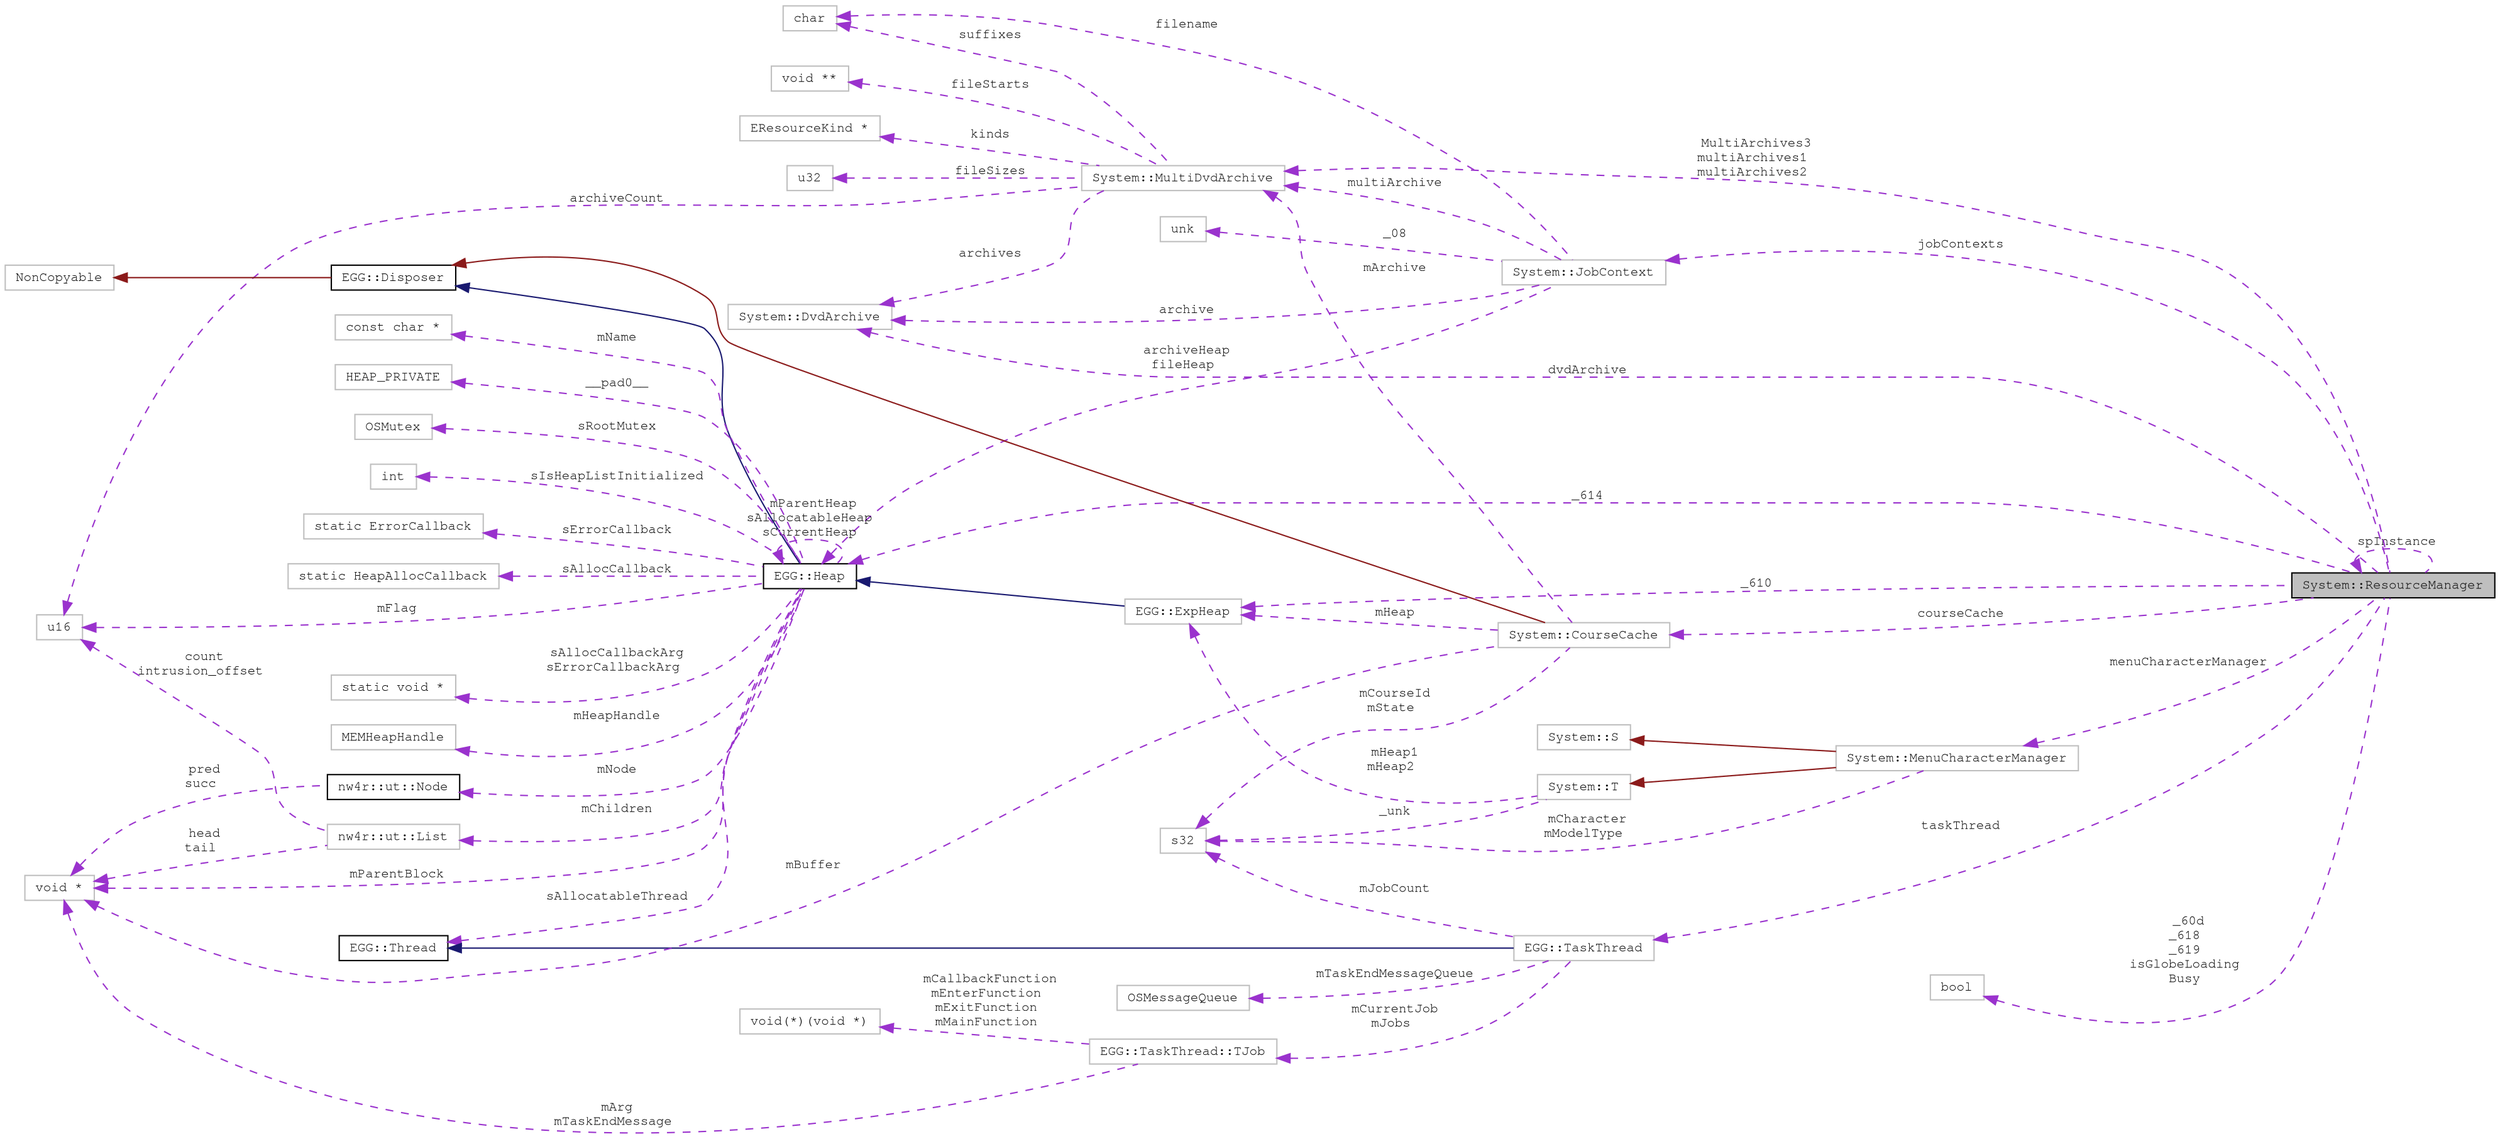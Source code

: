 digraph "System::ResourceManager"
{
 // LATEX_PDF_SIZE
  edge [fontname="FreeMono",fontsize="10",labelfontname="FreeMono",labelfontsize="10"];
  node [fontname="FreeMono",fontsize="10",shape=record];
  rankdir="LR";
  Node1 [label="System::ResourceManager",height=0.2,width=0.4,color="black", fillcolor="grey75", style="filled", fontcolor="black",tooltip=" "];
  Node1 -> Node1 [dir="back",color="darkorchid3",fontsize="10",style="dashed",label=" spInstance" ,fontname="FreeMono"];
  Node2 -> Node1 [dir="back",color="darkorchid3",fontsize="10",style="dashed",label=" MultiArchives3\nmultiArchives1\nmultiArchives2" ,fontname="FreeMono"];
  Node2 [label="System::MultiDvdArchive",height=0.2,width=0.4,color="grey75", fillcolor="white", style="filled",URL="$class_system_1_1_multi_dvd_archive.html",tooltip=" "];
  Node3 -> Node2 [dir="back",color="darkorchid3",fontsize="10",style="dashed",label=" archives" ,fontname="FreeMono"];
  Node3 [label="System::DvdArchive",height=0.2,width=0.4,color="grey75", fillcolor="white", style="filled",URL="$class_system_1_1_dvd_archive.html",tooltip=" "];
  Node4 -> Node2 [dir="back",color="darkorchid3",fontsize="10",style="dashed",label=" archiveCount" ,fontname="FreeMono"];
  Node4 [label="u16",height=0.2,width=0.4,color="grey75", fillcolor="white", style="filled",tooltip=" "];
  Node5 -> Node2 [dir="back",color="darkorchid3",fontsize="10",style="dashed",label=" fileSizes" ,fontname="FreeMono"];
  Node5 [label="u32",height=0.2,width=0.4,color="grey75", fillcolor="white", style="filled",tooltip=" "];
  Node6 -> Node2 [dir="back",color="darkorchid3",fontsize="10",style="dashed",label=" suffixes" ,fontname="FreeMono"];
  Node6 [label="char",height=0.2,width=0.4,color="grey75", fillcolor="white", style="filled",tooltip=" "];
  Node7 -> Node2 [dir="back",color="darkorchid3",fontsize="10",style="dashed",label=" fileStarts" ,fontname="FreeMono"];
  Node7 [label="void **",height=0.2,width=0.4,color="grey75", fillcolor="white", style="filled",tooltip=" "];
  Node8 -> Node2 [dir="back",color="darkorchid3",fontsize="10",style="dashed",label=" kinds" ,fontname="FreeMono"];
  Node8 [label="EResourceKind *",height=0.2,width=0.4,color="grey75", fillcolor="white", style="filled",tooltip=" "];
  Node3 -> Node1 [dir="back",color="darkorchid3",fontsize="10",style="dashed",label=" dvdArchive" ,fontname="FreeMono"];
  Node9 -> Node1 [dir="back",color="darkorchid3",fontsize="10",style="dashed",label=" jobContexts" ,fontname="FreeMono"];
  Node9 [label="System::JobContext",height=0.2,width=0.4,color="grey75", fillcolor="white", style="filled",URL="$struct_system_1_1_job_context.html",tooltip=" "];
  Node2 -> Node9 [dir="back",color="darkorchid3",fontsize="10",style="dashed",label=" multiArchive" ,fontname="FreeMono"];
  Node3 -> Node9 [dir="back",color="darkorchid3",fontsize="10",style="dashed",label=" archive" ,fontname="FreeMono"];
  Node10 -> Node9 [dir="back",color="darkorchid3",fontsize="10",style="dashed",label=" _08" ,fontname="FreeMono"];
  Node10 [label="unk",height=0.2,width=0.4,color="grey75", fillcolor="white", style="filled",tooltip=" "];
  Node6 -> Node9 [dir="back",color="darkorchid3",fontsize="10",style="dashed",label=" filename" ,fontname="FreeMono"];
  Node11 -> Node9 [dir="back",color="darkorchid3",fontsize="10",style="dashed",label=" archiveHeap\nfileHeap" ,fontname="FreeMono"];
  Node11 [label="EGG::Heap",height=0.2,width=0.4,color="black", fillcolor="white", style="filled",URL="$class_e_g_g_1_1_heap.html",tooltip="Base Heap class."];
  Node12 -> Node11 [dir="back",color="midnightblue",fontsize="10",style="solid",fontname="FreeMono"];
  Node12 [label="EGG::Disposer",height=0.2,width=0.4,color="black", fillcolor="white", style="filled",URL="$class_e_g_g_1_1_disposer.html",tooltip="Base class for garbage-collected objects."];
  Node13 -> Node12 [dir="back",color="firebrick4",fontsize="10",style="solid",fontname="FreeMono"];
  Node13 [label="NonCopyable",height=0.2,width=0.4,color="grey75", fillcolor="white", style="filled",URL="$class_non_copyable.html",tooltip=" "];
  Node14 -> Node11 [dir="back",color="darkorchid3",fontsize="10",style="dashed",label=" __pad0__" ,fontname="FreeMono"];
  Node14 [label="HEAP_PRIVATE",height=0.2,width=0.4,color="grey75", fillcolor="white", style="filled",tooltip=" "];
  Node15 -> Node11 [dir="back",color="darkorchid3",fontsize="10",style="dashed",label=" sRootMutex" ,fontname="FreeMono"];
  Node15 [label="OSMutex",height=0.2,width=0.4,color="grey75", fillcolor="white", style="filled",tooltip=" "];
  Node11 -> Node11 [dir="back",color="darkorchid3",fontsize="10",style="dashed",label=" mParentHeap\nsAllocatableHeap\nsCurrentHeap" ,fontname="FreeMono"];
  Node16 -> Node11 [dir="back",color="darkorchid3",fontsize="10",style="dashed",label=" sIsHeapListInitialized" ,fontname="FreeMono"];
  Node16 [label="int",height=0.2,width=0.4,color="grey75", fillcolor="white", style="filled",tooltip=" "];
  Node17 -> Node11 [dir="back",color="darkorchid3",fontsize="10",style="dashed",label=" sErrorCallback" ,fontname="FreeMono"];
  Node17 [label="static ErrorCallback",height=0.2,width=0.4,color="grey75", fillcolor="white", style="filled",tooltip=" "];
  Node18 -> Node11 [dir="back",color="darkorchid3",fontsize="10",style="dashed",label=" sAllocCallback" ,fontname="FreeMono"];
  Node18 [label="static HeapAllocCallback",height=0.2,width=0.4,color="grey75", fillcolor="white", style="filled",tooltip=" "];
  Node19 -> Node11 [dir="back",color="darkorchid3",fontsize="10",style="dashed",label=" sAllocCallbackArg\nsErrorCallbackArg" ,fontname="FreeMono"];
  Node19 [label="static void *",height=0.2,width=0.4,color="grey75", fillcolor="white", style="filled",tooltip=" "];
  Node20 -> Node11 [dir="back",color="darkorchid3",fontsize="10",style="dashed",label=" sAllocatableThread" ,fontname="FreeMono"];
  Node20 [label="EGG::Thread",height=0.2,width=0.4,color="black", fillcolor="white", style="filled",URL="$class_e_g_g_1_1_thread.html",tooltip="Wrapper for OSThread."];
  Node21 -> Node11 [dir="back",color="darkorchid3",fontsize="10",style="dashed",label=" mHeapHandle" ,fontname="FreeMono"];
  Node21 [label="MEMHeapHandle",height=0.2,width=0.4,color="grey75", fillcolor="white", style="filled",tooltip=" "];
  Node22 -> Node11 [dir="back",color="darkorchid3",fontsize="10",style="dashed",label=" mParentBlock" ,fontname="FreeMono"];
  Node22 [label="void *",height=0.2,width=0.4,color="grey75", fillcolor="white", style="filled",tooltip=" "];
  Node4 -> Node11 [dir="back",color="darkorchid3",fontsize="10",style="dashed",label=" mFlag" ,fontname="FreeMono"];
  Node23 -> Node11 [dir="back",color="darkorchid3",fontsize="10",style="dashed",label=" mNode" ,fontname="FreeMono"];
  Node23 [label="nw4r::ut::Node",height=0.2,width=0.4,color="black", fillcolor="white", style="filled",URL="$structnw4r_1_1ut_1_1_node.html",tooltip="Bidirectional list node."];
  Node22 -> Node23 [dir="back",color="darkorchid3",fontsize="10",style="dashed",label=" pred\nsucc" ,fontname="FreeMono"];
  Node24 -> Node11 [dir="back",color="darkorchid3",fontsize="10",style="dashed",label=" mChildren" ,fontname="FreeMono"];
  Node24 [label="nw4r::ut::List",height=0.2,width=0.4,color="grey75", fillcolor="white", style="filled",URL="$structnw4r_1_1ut_1_1_list.html",tooltip=" "];
  Node22 -> Node24 [dir="back",color="darkorchid3",fontsize="10",style="dashed",label=" head\ntail" ,fontname="FreeMono"];
  Node4 -> Node24 [dir="back",color="darkorchid3",fontsize="10",style="dashed",label=" count\nintrusion_offset" ,fontname="FreeMono"];
  Node25 -> Node11 [dir="back",color="darkorchid3",fontsize="10",style="dashed",label=" mName" ,fontname="FreeMono"];
  Node25 [label="const char *",height=0.2,width=0.4,color="grey75", fillcolor="white", style="filled",tooltip=" "];
  Node26 -> Node1 [dir="back",color="darkorchid3",fontsize="10",style="dashed",label=" taskThread" ,fontname="FreeMono"];
  Node26 [label="EGG::TaskThread",height=0.2,width=0.4,color="grey75", fillcolor="white", style="filled",URL="$class_e_g_g_1_1_task_thread.html",tooltip=" "];
  Node20 -> Node26 [dir="back",color="midnightblue",fontsize="10",style="solid",fontname="FreeMono"];
  Node27 -> Node26 [dir="back",color="darkorchid3",fontsize="10",style="dashed",label=" mCurrentJob\nmJobs" ,fontname="FreeMono"];
  Node27 [label="EGG::TaskThread::TJob",height=0.2,width=0.4,color="grey75", fillcolor="white", style="filled",URL="$struct_e_g_g_1_1_task_thread_1_1_t_job.html",tooltip=" "];
  Node28 -> Node27 [dir="back",color="darkorchid3",fontsize="10",style="dashed",label=" mCallbackFunction\nmEnterFunction\nmExitFunction\nmMainFunction" ,fontname="FreeMono"];
  Node28 [label="void(*)(void *)",height=0.2,width=0.4,color="grey75", fillcolor="white", style="filled",tooltip=" "];
  Node22 -> Node27 [dir="back",color="darkorchid3",fontsize="10",style="dashed",label=" mArg\nmTaskEndMessage" ,fontname="FreeMono"];
  Node29 -> Node26 [dir="back",color="darkorchid3",fontsize="10",style="dashed",label=" mJobCount" ,fontname="FreeMono"];
  Node29 [label="s32",height=0.2,width=0.4,color="grey75", fillcolor="white", style="filled",tooltip=" "];
  Node30 -> Node26 [dir="back",color="darkorchid3",fontsize="10",style="dashed",label=" mTaskEndMessageQueue" ,fontname="FreeMono"];
  Node30 [label="OSMessageQueue",height=0.2,width=0.4,color="grey75", fillcolor="white", style="filled",tooltip=" "];
  Node31 -> Node1 [dir="back",color="darkorchid3",fontsize="10",style="dashed",label=" courseCache" ,fontname="FreeMono"];
  Node31 [label="System::CourseCache",height=0.2,width=0.4,color="grey75", fillcolor="white", style="filled",URL="$class_system_1_1_course_cache.html",tooltip=" "];
  Node12 -> Node31 [dir="back",color="firebrick4",fontsize="10",style="solid",fontname="FreeMono"];
  Node22 -> Node31 [dir="back",color="darkorchid3",fontsize="10",style="dashed",label=" mBuffer" ,fontname="FreeMono"];
  Node32 -> Node31 [dir="back",color="darkorchid3",fontsize="10",style="dashed",label=" mHeap" ,fontname="FreeMono"];
  Node32 [label="EGG::ExpHeap",height=0.2,width=0.4,color="grey75", fillcolor="white", style="filled",URL="$class_e_g_g_1_1_exp_heap.html",tooltip=" "];
  Node11 -> Node32 [dir="back",color="midnightblue",fontsize="10",style="solid",fontname="FreeMono"];
  Node29 -> Node31 [dir="back",color="darkorchid3",fontsize="10",style="dashed",label=" mCourseId\nmState" ,fontname="FreeMono"];
  Node2 -> Node31 [dir="back",color="darkorchid3",fontsize="10",style="dashed",label=" mArchive" ,fontname="FreeMono"];
  Node33 -> Node1 [dir="back",color="darkorchid3",fontsize="10",style="dashed",label=" menuCharacterManager" ,fontname="FreeMono"];
  Node33 [label="System::MenuCharacterManager",height=0.2,width=0.4,color="grey75", fillcolor="white", style="filled",URL="$class_system_1_1_menu_character_manager.html",tooltip=" "];
  Node34 -> Node33 [dir="back",color="firebrick4",fontsize="10",style="solid",fontname="FreeMono"];
  Node34 [label="System::S",height=0.2,width=0.4,color="grey75", fillcolor="white", style="filled",URL="$struct_system_1_1_s.html",tooltip=" "];
  Node35 -> Node33 [dir="back",color="firebrick4",fontsize="10",style="solid",fontname="FreeMono"];
  Node35 [label="System::T",height=0.2,width=0.4,color="grey75", fillcolor="white", style="filled",URL="$struct_system_1_1_t.html",tooltip=" "];
  Node32 -> Node35 [dir="back",color="darkorchid3",fontsize="10",style="dashed",label=" mHeap1\nmHeap2" ,fontname="FreeMono"];
  Node29 -> Node35 [dir="back",color="darkorchid3",fontsize="10",style="dashed",label=" _unk" ,fontname="FreeMono"];
  Node29 -> Node33 [dir="back",color="darkorchid3",fontsize="10",style="dashed",label=" mCharacter\nmModelType" ,fontname="FreeMono"];
  Node36 -> Node1 [dir="back",color="darkorchid3",fontsize="10",style="dashed",label=" _60d\n_618\n_619\nisGlobeLoading\lBusy" ,fontname="FreeMono"];
  Node36 [label="bool",height=0.2,width=0.4,color="grey75", fillcolor="white", style="filled",tooltip=" "];
  Node32 -> Node1 [dir="back",color="darkorchid3",fontsize="10",style="dashed",label=" _610" ,fontname="FreeMono"];
  Node11 -> Node1 [dir="back",color="darkorchid3",fontsize="10",style="dashed",label=" _614" ,fontname="FreeMono"];
}
